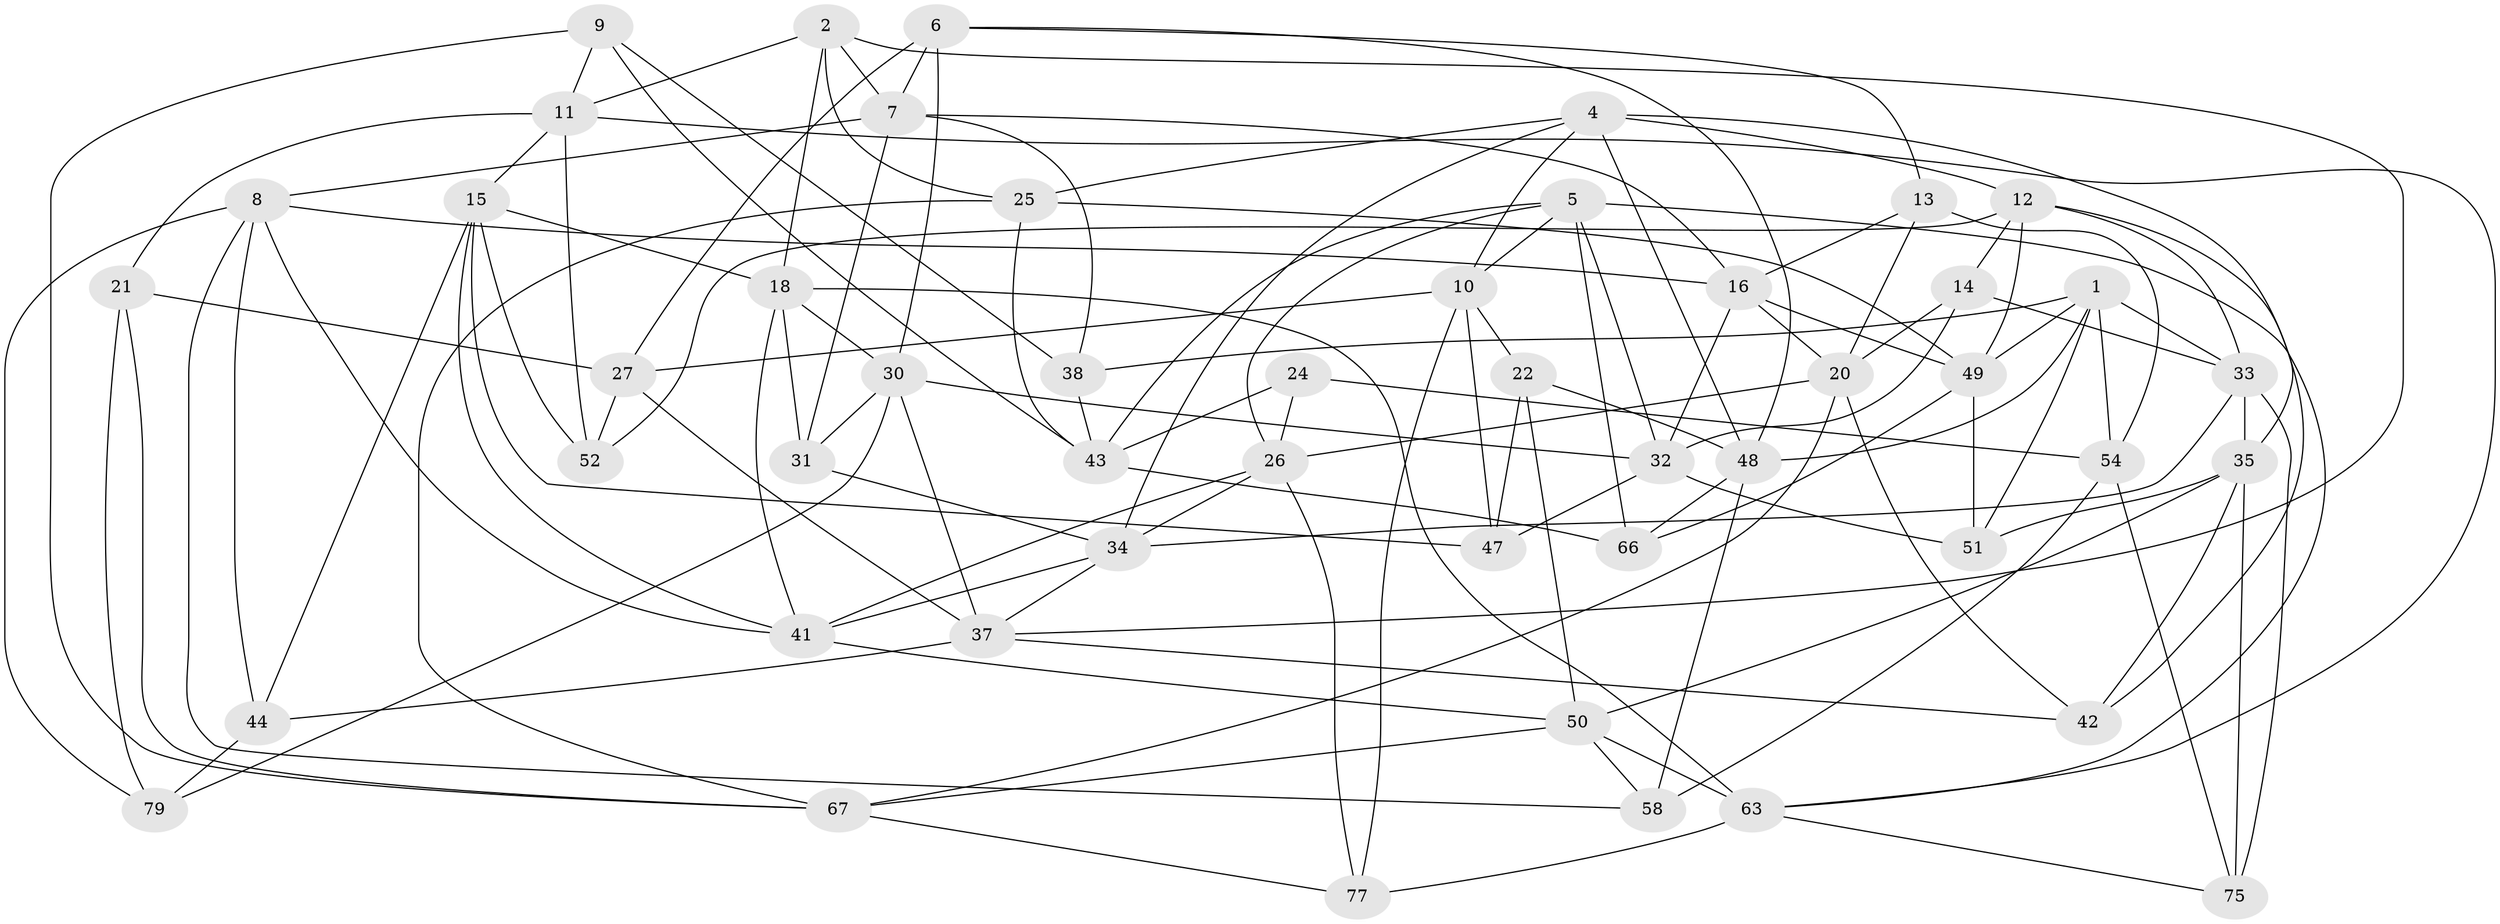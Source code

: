 // original degree distribution, {4: 1.0}
// Generated by graph-tools (version 1.1) at 2025/11/02/27/25 16:11:50]
// undirected, 49 vertices, 126 edges
graph export_dot {
graph [start="1"]
  node [color=gray90,style=filled];
  1 [super="+28"];
  2 [super="+3"];
  4 [super="+39"];
  5 [super="+29"];
  6 [super="+19"];
  7 [super="+57"];
  8 [super="+59"];
  9;
  10 [super="+70"];
  11 [super="+45"];
  12 [super="+17"];
  13;
  14;
  15 [super="+23"];
  16 [super="+64"];
  18 [super="+46"];
  20 [super="+69"];
  21;
  22;
  24;
  25 [super="+61"];
  26 [super="+40"];
  27 [super="+71"];
  30 [super="+55"];
  31;
  32 [super="+36"];
  33 [super="+73"];
  34 [super="+72"];
  35 [super="+56"];
  37 [super="+53"];
  38;
  41 [super="+74"];
  42;
  43 [super="+65"];
  44;
  47;
  48 [super="+62"];
  49 [super="+60"];
  50 [super="+80"];
  51;
  52;
  54 [super="+68"];
  58;
  63 [super="+76"];
  66;
  67 [super="+78"];
  75;
  77;
  79;
  1 -- 38;
  1 -- 51;
  1 -- 54;
  1 -- 33;
  1 -- 48;
  1 -- 49;
  2 -- 25 [weight=2];
  2 -- 37;
  2 -- 11;
  2 -- 18;
  2 -- 7;
  4 -- 48;
  4 -- 34;
  4 -- 25;
  4 -- 10;
  4 -- 12;
  4 -- 35;
  5 -- 63;
  5 -- 26;
  5 -- 43;
  5 -- 10;
  5 -- 66;
  5 -- 32;
  6 -- 7;
  6 -- 13;
  6 -- 48;
  6 -- 27 [weight=2];
  6 -- 30;
  7 -- 16;
  7 -- 8;
  7 -- 38;
  7 -- 31;
  8 -- 44;
  8 -- 58;
  8 -- 79;
  8 -- 41;
  8 -- 16;
  9 -- 38;
  9 -- 43;
  9 -- 11;
  9 -- 67;
  10 -- 22;
  10 -- 47;
  10 -- 77;
  10 -- 27;
  11 -- 21;
  11 -- 63;
  11 -- 15;
  11 -- 52;
  12 -- 52;
  12 -- 42;
  12 -- 49;
  12 -- 33;
  12 -- 14;
  13 -- 54;
  13 -- 16;
  13 -- 20;
  14 -- 33;
  14 -- 20;
  14 -- 32;
  15 -- 52;
  15 -- 44;
  15 -- 41;
  15 -- 18;
  15 -- 47;
  16 -- 49;
  16 -- 20;
  16 -- 32;
  18 -- 41;
  18 -- 63;
  18 -- 31;
  18 -- 30;
  20 -- 26;
  20 -- 42;
  20 -- 67;
  21 -- 67;
  21 -- 27;
  21 -- 79;
  22 -- 47;
  22 -- 50;
  22 -- 48;
  24 -- 54 [weight=2];
  24 -- 43;
  24 -- 26;
  25 -- 43;
  25 -- 67;
  25 -- 49;
  26 -- 41;
  26 -- 34;
  26 -- 77;
  27 -- 52;
  27 -- 37;
  30 -- 31;
  30 -- 79;
  30 -- 32;
  30 -- 37;
  31 -- 34;
  32 -- 51;
  32 -- 47;
  33 -- 35;
  33 -- 75;
  33 -- 34;
  34 -- 41;
  34 -- 37;
  35 -- 75;
  35 -- 50;
  35 -- 51;
  35 -- 42;
  37 -- 44;
  37 -- 42;
  38 -- 43;
  41 -- 50;
  43 -- 66;
  44 -- 79;
  48 -- 58;
  48 -- 66;
  49 -- 51;
  49 -- 66;
  50 -- 58;
  50 -- 63;
  50 -- 67;
  54 -- 75;
  54 -- 58;
  63 -- 75;
  63 -- 77;
  67 -- 77;
}
